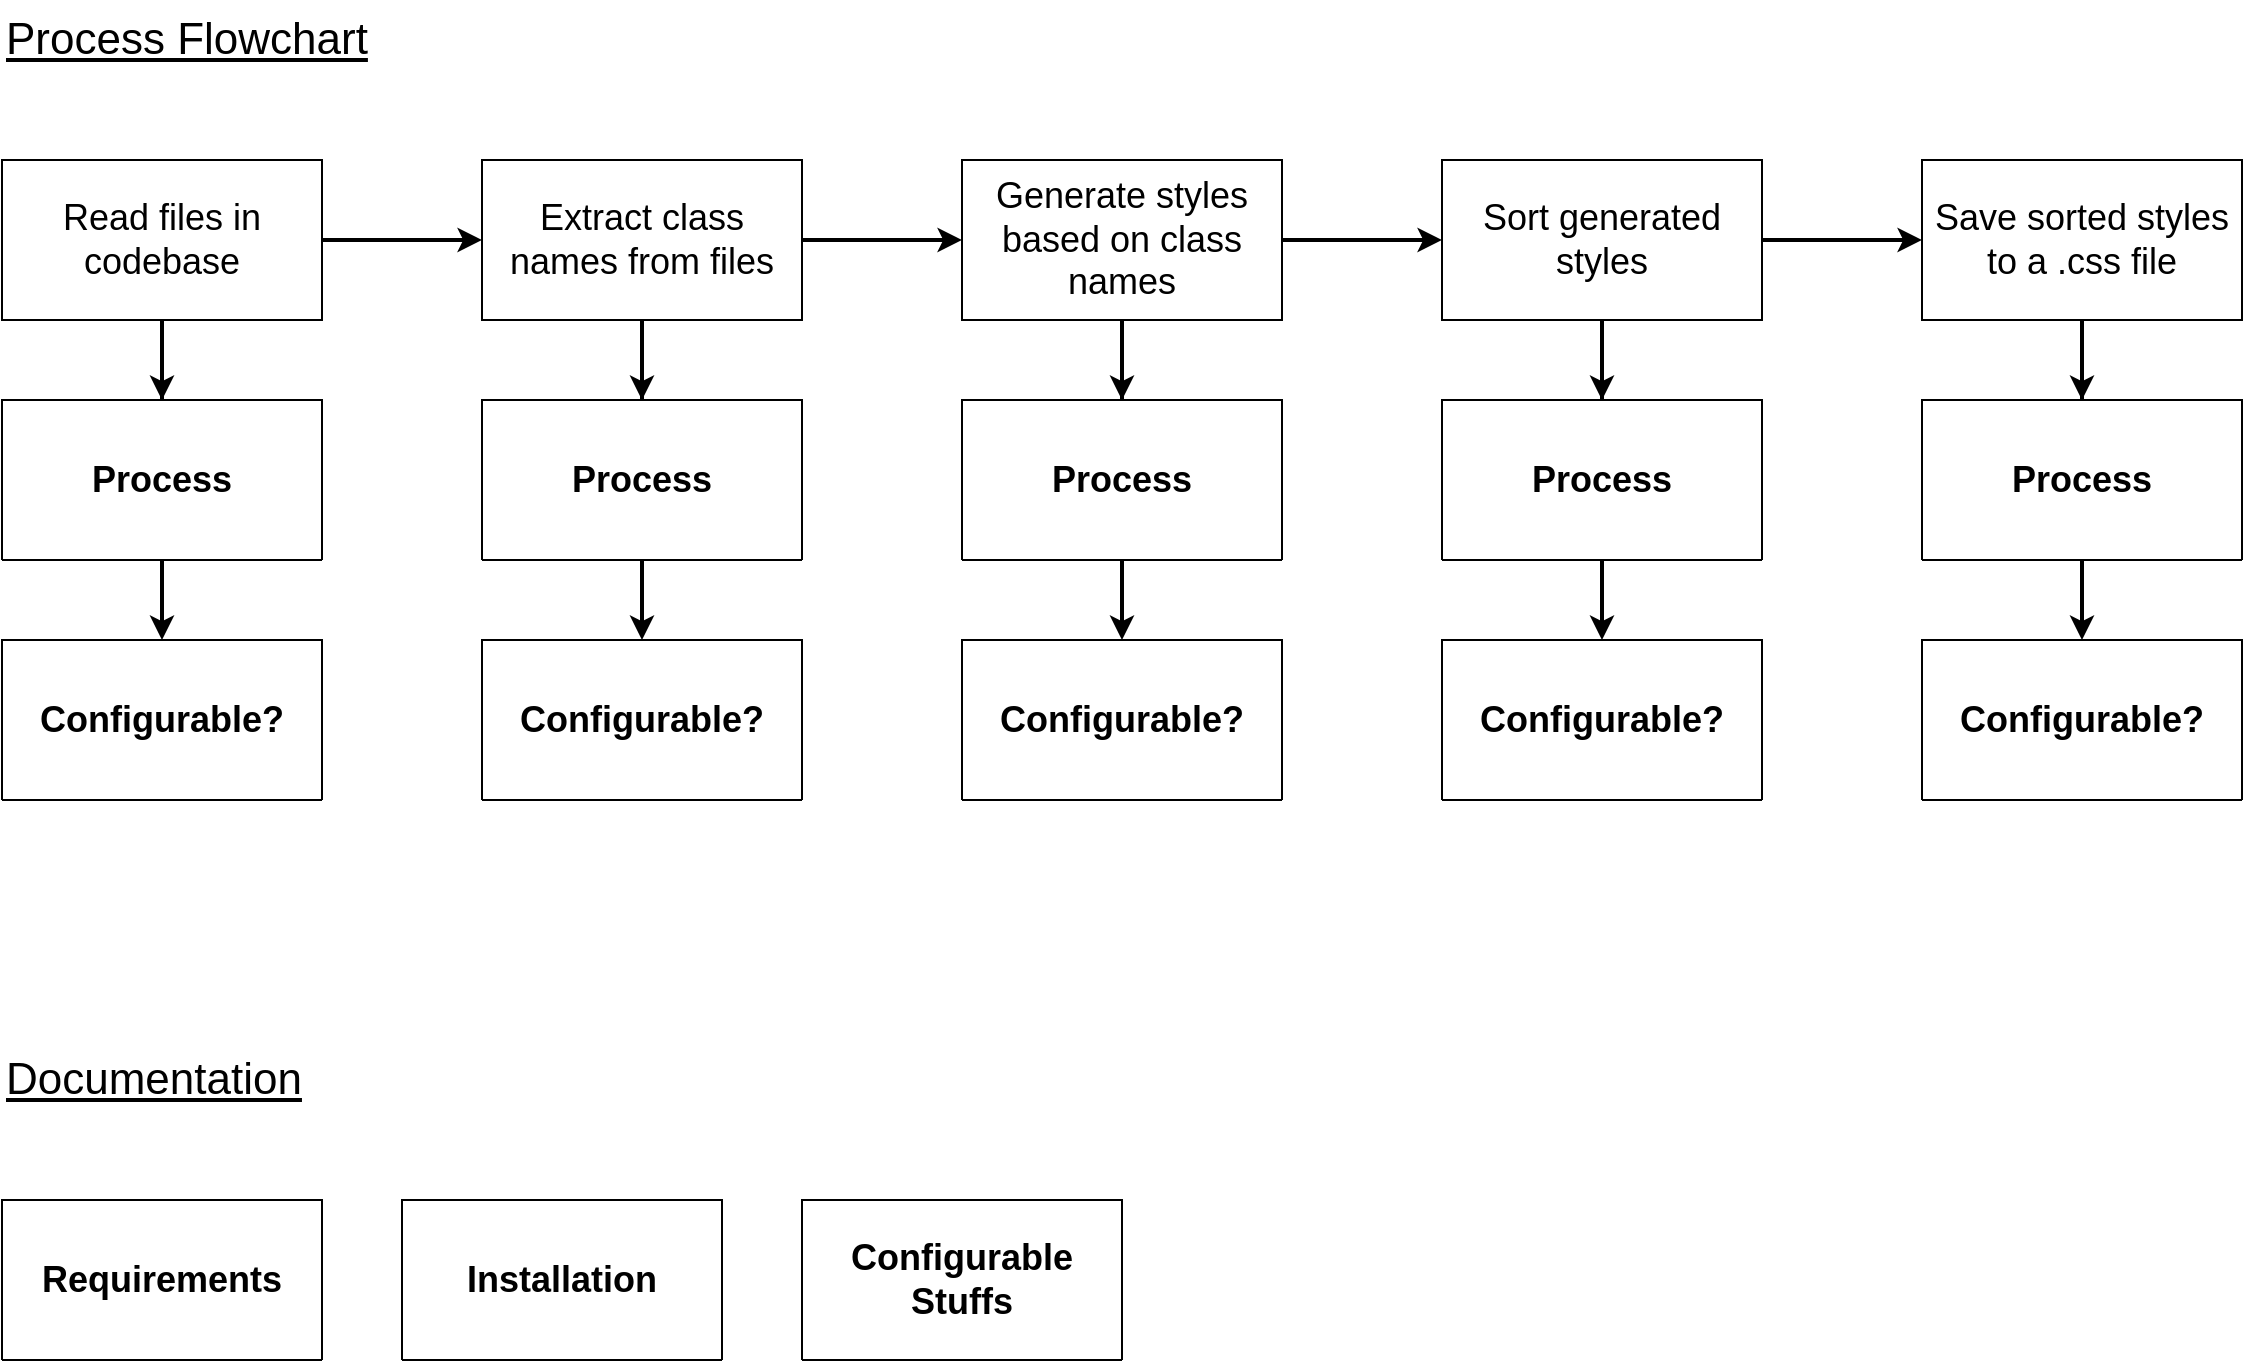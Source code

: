 <mxfile>
    <diagram id="x08ugheSv0ZatPznFa_V" name="General Process">
        <mxGraphModel dx="1228" dy="753" grid="1" gridSize="10" guides="0" tooltips="1" connect="1" arrows="1" fold="1" page="1" pageScale="1" pageWidth="1200" pageHeight="1920" math="0" shadow="0">
            <root>
                <mxCell id="0"/>
                <mxCell id="1" parent="0"/>
                <mxCell id="2" value="Process Flowchart" style="text;html=1;strokeColor=none;fillColor=none;align=left;verticalAlign=middle;rounded=0;fontSize=22;fontStyle=4" parent="1" vertex="1">
                    <mxGeometry x="40" y="40" width="120" height="40" as="geometry"/>
                </mxCell>
                <mxCell id="16" style="edgeStyle=none;html=1;entryX=0.5;entryY=0;entryDx=0;entryDy=0;strokeWidth=2;fontSize=18;exitX=0.5;exitY=1;exitDx=0;exitDy=0;" parent="1" source="3" target="23" edge="1">
                    <mxGeometry relative="1" as="geometry"/>
                </mxCell>
                <mxCell id="33" style="edgeStyle=none;html=1;exitX=0.5;exitY=1;exitDx=0;exitDy=0;entryX=0.5;entryY=0;entryDx=0;entryDy=0;strokeWidth=2;fontSize=18;" parent="1" source="3" target="31" edge="1">
                    <mxGeometry relative="1" as="geometry"/>
                </mxCell>
                <mxCell id="3" value="Read files in codebase" style="rounded=0;whiteSpace=wrap;html=1;fontSize=18;" parent="1" vertex="1">
                    <mxGeometry x="40" y="120" width="160" height="80" as="geometry"/>
                </mxCell>
                <mxCell id="10" style="edgeStyle=none;html=1;entryX=0;entryY=0.5;entryDx=0;entryDy=0;strokeWidth=2;fontSize=18;" parent="1" source="4" target="5" edge="1">
                    <mxGeometry relative="1" as="geometry"/>
                </mxCell>
                <mxCell id="17" style="edgeStyle=none;html=1;entryX=0.5;entryY=0;entryDx=0;entryDy=0;strokeWidth=2;fontSize=18;exitX=0.5;exitY=1;exitDx=0;exitDy=0;" parent="1" source="4" target="22" edge="1">
                    <mxGeometry relative="1" as="geometry">
                        <Array as="points"/>
                    </mxGeometry>
                </mxCell>
                <mxCell id="28" style="edgeStyle=none;html=1;exitX=0.5;exitY=1;exitDx=0;exitDy=0;entryX=0.5;entryY=0;entryDx=0;entryDy=0;strokeWidth=2;fontSize=18;" parent="1" source="4" target="25" edge="1">
                    <mxGeometry relative="1" as="geometry"/>
                </mxCell>
                <mxCell id="4" value="Extract class names from files" style="rounded=0;whiteSpace=wrap;html=1;fontSize=18;" parent="1" vertex="1">
                    <mxGeometry x="280" y="120" width="160" height="80" as="geometry"/>
                </mxCell>
                <mxCell id="11" style="edgeStyle=none;html=1;entryX=0;entryY=0.5;entryDx=0;entryDy=0;strokeWidth=2;fontSize=18;" parent="1" source="5" target="6" edge="1">
                    <mxGeometry relative="1" as="geometry"/>
                </mxCell>
                <mxCell id="15" style="edgeStyle=none;html=1;strokeWidth=2;fontSize=18;entryX=0.5;entryY=0;entryDx=0;entryDy=0;exitX=0.5;exitY=1;exitDx=0;exitDy=0;" parent="1" source="5" target="29" edge="1">
                    <mxGeometry relative="1" as="geometry">
                        <mxPoint x="120" y="440" as="targetPoint"/>
                        <Array as="points"/>
                    </mxGeometry>
                </mxCell>
                <mxCell id="36" style="edgeStyle=none;html=1;exitX=0.5;exitY=1;exitDx=0;exitDy=0;entryX=0.5;entryY=0;entryDx=0;entryDy=0;strokeWidth=2;fontSize=18;" parent="1" source="5" target="34" edge="1">
                    <mxGeometry relative="1" as="geometry"/>
                </mxCell>
                <mxCell id="5" value="Generate styles based on class names" style="rounded=0;whiteSpace=wrap;html=1;fontSize=18;" parent="1" vertex="1">
                    <mxGeometry x="520" y="120" width="160" height="80" as="geometry"/>
                </mxCell>
                <mxCell id="12" style="edgeStyle=none;html=1;entryX=0;entryY=0.5;entryDx=0;entryDy=0;strokeWidth=2;fontSize=18;" parent="1" source="6" target="7" edge="1">
                    <mxGeometry relative="1" as="geometry"/>
                </mxCell>
                <mxCell id="42" style="edgeStyle=none;html=1;exitX=0.5;exitY=1;exitDx=0;exitDy=0;entryX=0.5;entryY=0;entryDx=0;entryDy=0;strokeWidth=2;fontSize=18;" parent="1" source="6" target="40" edge="1">
                    <mxGeometry relative="1" as="geometry"/>
                </mxCell>
                <mxCell id="45" style="edgeStyle=none;html=1;exitX=0.5;exitY=1;exitDx=0;exitDy=0;entryX=0.5;entryY=0;entryDx=0;entryDy=0;strokeWidth=2;fontSize=18;" parent="1" source="6" target="43" edge="1">
                    <mxGeometry relative="1" as="geometry"/>
                </mxCell>
                <mxCell id="6" value="Sort generated styles" style="rounded=0;whiteSpace=wrap;html=1;fontSize=18;" parent="1" vertex="1">
                    <mxGeometry x="760" y="120" width="160" height="80" as="geometry"/>
                </mxCell>
                <mxCell id="48" style="edgeStyle=none;html=1;exitX=0.5;exitY=1;exitDx=0;exitDy=0;entryX=0.5;entryY=0;entryDx=0;entryDy=0;strokeWidth=2;fontSize=18;" parent="1" source="7" target="46" edge="1">
                    <mxGeometry relative="1" as="geometry"/>
                </mxCell>
                <mxCell id="51" style="edgeStyle=none;html=1;exitX=0.5;exitY=1;exitDx=0;exitDy=0;entryX=0.5;entryY=0;entryDx=0;entryDy=0;strokeWidth=2;fontSize=18;" parent="1" source="7" target="49" edge="1">
                    <mxGeometry relative="1" as="geometry"/>
                </mxCell>
                <mxCell id="7" value="Save sorted styles to a .css file" style="rounded=0;whiteSpace=wrap;html=1;fontSize=18;" parent="1" vertex="1">
                    <mxGeometry x="1000" y="120" width="160" height="80" as="geometry"/>
                </mxCell>
                <mxCell id="9" value="" style="endArrow=classic;html=1;fontSize=18;strokeWidth=2;exitX=1;exitY=0.5;exitDx=0;exitDy=0;entryX=0;entryY=0.5;entryDx=0;entryDy=0;" parent="1" source="3" target="4" edge="1">
                    <mxGeometry width="50" height="50" relative="1" as="geometry">
                        <mxPoint x="210" y="170" as="sourcePoint"/>
                        <mxPoint x="240" y="160" as="targetPoint"/>
                    </mxGeometry>
                </mxCell>
                <mxCell id="53" value="Documentation" style="text;html=1;strokeColor=none;fillColor=none;align=left;verticalAlign=middle;rounded=0;fontSize=22;fontStyle=4" parent="1" vertex="1">
                    <mxGeometry x="40" y="560" width="120" height="40" as="geometry"/>
                </mxCell>
                <mxCell id="54" value="Requirements" style="swimlane;whiteSpace=wrap;html=1;fontSize=18;startSize=80;" parent="1" vertex="1" collapsed="1">
                    <mxGeometry x="40" y="640" width="160" height="80" as="geometry">
                        <mxRectangle x="40" y="640" width="160" height="240" as="alternateBounds"/>
                    </mxGeometry>
                </mxCell>
                <mxCell id="55" value="Node.js&lt;br&gt;&lt;br&gt;npm packages:&lt;br&gt;- fast-glob&lt;br&gt;- cssesc&lt;br&gt;- @iconify/utils&lt;br&gt;- @iconify/json" style="rounded=0;whiteSpace=wrap;html=1;fontSize=18;align=left;verticalAlign=top;" parent="54" vertex="1">
                    <mxGeometry y="80" width="160" height="160" as="geometry"/>
                </mxCell>
                <mxCell id="57" value="Configurable Stuffs" style="swimlane;whiteSpace=wrap;html=1;fontSize=18;startSize=80;" parent="1" vertex="1" collapsed="1">
                    <mxGeometry x="440" y="640" width="160" height="80" as="geometry">
                        <mxRectangle x="440" y="640" width="440" height="480" as="alternateBounds"/>
                    </mxGeometry>
                </mxCell>
                <mxCell id="58" value="line 18 - const files - Defines the glob patterns to grab specific files&lt;br&gt;&lt;br&gt;line 193 - const shortcuts - Defines shortcuts to set multiple rules with just one class name&lt;br&gt;&lt;br&gt;line 321 to 358 - each logical section of code - Defines the rules to generate CSS styles&lt;br&gt;&lt;br&gt;line 374 - const layers - Defines layers and their order for sorting the generated CSS styles&lt;br&gt;&lt;br&gt;line 411 to 423 - each if statement - Defines special sorting cases to amend issues caused by the default sorting behavior when sorting by selectors&lt;br&gt;&lt;br&gt;line 435 - const outputFilePath - Defines the filepath to write the sorted CSS styles to" style="rounded=0;whiteSpace=wrap;html=1;fontSize=18;align=left;verticalAlign=top;" parent="57" vertex="1">
                    <mxGeometry y="80" width="440" height="400" as="geometry"/>
                </mxCell>
                <mxCell id="59" value="Installation" style="swimlane;whiteSpace=wrap;html=1;fontSize=18;startSize=80;" parent="1" vertex="1" collapsed="1">
                    <mxGeometry x="240" y="640" width="160" height="80" as="geometry">
                        <mxRectangle x="240" y="640" width="400" height="400" as="alternateBounds"/>
                    </mxGeometry>
                </mxCell>
                <mxCell id="60" value="Set up your project like you normally would&lt;br&gt;&lt;br&gt;Install npm packages specified in Requirements&lt;br&gt;&lt;br&gt;Extract to &amp;lt;project root&amp;gt;/&amp;lt;new folder&amp;gt;&lt;br&gt;&lt;br&gt;Modify package.json:&lt;br&gt;- Define a new command with the value &quot;node ./&amp;lt;new folder&amp;gt;/&amp;lt;no name yet&amp;gt;.css&quot;&lt;br&gt;&lt;br&gt;- Define new &quot;pre&quot; commands with the value &quot;npm run &amp;lt;new command&amp;gt;&quot; so that the CSS will be generated first before building your project" style="rounded=0;whiteSpace=wrap;html=1;fontSize=18;align=left;verticalAlign=top;" parent="59" vertex="1">
                    <mxGeometry y="80" width="400" height="320" as="geometry"/>
                </mxCell>
                <mxCell id="49" value="Configurable?" style="swimlane;whiteSpace=wrap;html=1;fontSize=18;startSize=80;" parent="1" vertex="1" collapsed="1">
                    <mxGeometry x="1000" y="360" width="160" height="80" as="geometry">
                        <mxRectangle x="1000" y="360" width="160" height="160" as="alternateBounds"/>
                    </mxGeometry>
                </mxCell>
                <mxCell id="50" value="No" style="rounded=0;whiteSpace=wrap;html=1;fontSize=18;align=left;verticalAlign=top;" parent="49" vertex="1">
                    <mxGeometry y="80" width="160" height="80" as="geometry"/>
                </mxCell>
                <mxCell id="43" value="Configurable?" style="swimlane;whiteSpace=wrap;html=1;fontSize=18;startSize=80;" parent="1" vertex="1" collapsed="1">
                    <mxGeometry x="760" y="360" width="160" height="80" as="geometry">
                        <mxRectangle x="760" y="360" width="280" height="240" as="alternateBounds"/>
                    </mxGeometry>
                </mxCell>
                <mxCell id="44" value="Yes&lt;br&gt;&lt;br&gt;Layers array in the object&lt;br&gt;&lt;br&gt;But special case sorting requires writing the logic yourself" style="rounded=0;whiteSpace=wrap;html=1;fontSize=18;align=left;verticalAlign=top;" parent="43" vertex="1">
                    <mxGeometry y="80" width="280" height="160" as="geometry"/>
                </mxCell>
                <mxCell id="34" value="Configurable?" style="swimlane;whiteSpace=wrap;html=1;fontSize=18;startSize=80;" parent="1" vertex="1" collapsed="1">
                    <mxGeometry x="520" y="360" width="160" height="80" as="geometry">
                        <mxRectangle x="520" y="360" width="200" height="240" as="alternateBounds"/>
                    </mxGeometry>
                </mxCell>
                <mxCell id="35" value="Yes&lt;br&gt;&lt;br&gt;Shortcuts, rules&lt;br&gt;&lt;br&gt;As for variants, it looks like you have to write the logic yourself" style="rounded=0;whiteSpace=wrap;html=1;fontSize=18;align=left;verticalAlign=top;" parent="34" vertex="1">
                    <mxGeometry y="80" width="200" height="160" as="geometry"/>
                </mxCell>
                <mxCell id="25" value="Configurable?" style="swimlane;whiteSpace=wrap;html=1;fontSize=18;startSize=80;" parent="1" vertex="1" collapsed="1">
                    <mxGeometry x="280" y="360" width="160" height="80" as="geometry">
                        <mxRectangle x="280" y="360" width="160" height="200" as="alternateBounds"/>
                    </mxGeometry>
                </mxCell>
                <mxCell id="26" value="No&lt;br&gt;&lt;br&gt;Basically need to write your own extraction logic" style="rounded=0;whiteSpace=wrap;html=1;fontSize=18;align=left;verticalAlign=top;" parent="25" vertex="1">
                    <mxGeometry y="80" width="160" height="120" as="geometry"/>
                </mxCell>
                <mxCell id="23" value="Configurable?" style="swimlane;whiteSpace=wrap;html=1;fontSize=18;startSize=80;" parent="1" vertex="1" collapsed="1">
                    <mxGeometry x="40" y="360" width="160" height="80" as="geometry">
                        <mxRectangle x="40" y="360" width="160" height="170" as="alternateBounds"/>
                    </mxGeometry>
                </mxCell>
                <mxCell id="13" value="Yes&lt;br&gt;&lt;br&gt;Glob patterns" style="rounded=0;whiteSpace=wrap;html=1;fontSize=18;align=left;verticalAlign=top;" parent="23" vertex="1">
                    <mxGeometry y="80" width="160" height="90" as="geometry"/>
                </mxCell>
                <mxCell id="46" value="Process" style="swimlane;whiteSpace=wrap;html=1;fontSize=18;startSize=80;" parent="1" vertex="1" collapsed="1">
                    <mxGeometry x="1000" y="240" width="160" height="80" as="geometry">
                        <mxRectangle x="1000" y="480" width="360" height="440" as="alternateBounds"/>
                    </mxGeometry>
                </mxCell>
                <mxCell id="47" value="Create a new string&lt;br&gt;&lt;br&gt;Then for each layer array, add a CSS comment for the layer to the string&lt;br&gt;&lt;br&gt;Then for each rule in layer array&lt;br&gt;&lt;br&gt;if isShortcut is true, build merged selectors (by checking current selector with the next selector)&lt;br&gt;&lt;br&gt;if false, build selectors individually&lt;br&gt;&lt;br&gt;Finally, write the fully built string to a file&lt;br&gt;&lt;br&gt;(Used a file stream instead)" style="rounded=0;whiteSpace=wrap;html=1;fontSize=18;align=left;verticalAlign=top;" parent="46" vertex="1">
                    <mxGeometry y="80" width="360" height="360" as="geometry"/>
                </mxCell>
                <mxCell id="40" value="Process" style="swimlane;whiteSpace=wrap;html=1;fontSize=18;startSize=80;" parent="1" vertex="1" collapsed="1">
                    <mxGeometry x="760" y="240" width="160" height="80" as="geometry">
                        <mxRectangle x="760" y="240" width="400" height="440" as="alternateBounds"/>
                    </mxGeometry>
                </mxCell>
                <mxCell id="41" value="There will be 2 sorts, first by layers, then by selector length (to handle variant specificity)&lt;br&gt;&lt;br&gt;Define an object of arrays of strings containing the order of layers, from top to bottom, each property is set to an empty array&lt;br&gt;&lt;br&gt;Then check the layer property of each object, if it matches, push it into the array&lt;br&gt;&lt;br&gt;Then sort the each layer array by extracting a part of the selector and counting its length, it should not extract the pseudos&lt;br&gt;(Not sure if this is a good way to sort by variants)&lt;br&gt;(Decided to use localeCompare(), then sort again but it handles special cases)" style="rounded=0;whiteSpace=wrap;html=1;fontSize=18;align=left;verticalAlign=top;" parent="40" vertex="1">
                    <mxGeometry y="80" width="400" height="360" as="geometry"/>
                </mxCell>
                <mxCell id="29" value="Process" style="swimlane;whiteSpace=wrap;html=1;fontSize=18;startSize=80;" parent="1" vertex="1" collapsed="1">
                    <mxGeometry x="520" y="240" width="160" height="80" as="geometry">
                        <mxRectangle x="520" y="240" width="840" height="1560" as="alternateBounds"/>
                    </mxGeometry>
                </mxCell>
                <mxCell id="18" value="The extracted class names can be either a shortcut or a rule&lt;br&gt;&lt;br&gt;A shortcut is a replacement of writing a bunch of rules&lt;br&gt;A rule is what decides the style to generate&lt;br&gt;&lt;br&gt;So need to check for shortcuts first, before checking for rules&lt;br&gt;&lt;br&gt;Start by making an array for storing objects with these properties:&lt;br&gt;- className - It's the same one from extracted class names&lt;br&gt;- isShortcut - A flag&lt;br&gt;- layer - Used to sort the styles by layers&lt;br&gt;- rules - An array of strings, used by shortcuts to populate the rules it replaces, rules by themselves are simply copied into it&lt;br&gt;- variantTransformations - An array of arrays of functions, used in storing variant transformations, to be applied to rules when generating style (wait, this feels not needed)&lt;br&gt;- generatedStyles - An array of objects with selector and body properties, done so to allow style merging&lt;br&gt;&lt;br&gt;Then define an object of shortcut definitions, key is the shortcut, value is the rules it replaces&lt;br&gt;&lt;br&gt;Then for each class name, check if it matches a shortcut, then add the value to the rules property of the object, then set layer property&lt;br&gt;&lt;br&gt;Now every class has an array of rules, this array will be used to generate styles&lt;br&gt;&lt;br&gt;But rules might contain variants, to apply combinators and pseudos&lt;br&gt;&lt;br&gt;In order to handle this, a formal syntax of the rule is required, this is what I came up with:&lt;br&gt;&amp;lt;variant(s)&amp;gt;?&amp;lt;rule&amp;gt;&lt;br&gt;&lt;br&gt;Which means for each rule, need to check for variants first, before the rule itself&lt;br&gt;&lt;br&gt;Variants:&lt;br&gt;_ - Descendant combinator&lt;br&gt;~ - Sibling combinator&lt;br&gt;&amp;gt; - Child combinator&lt;br&gt;+ - Adjacent combinator&lt;br&gt;| - Namespace combinator&lt;br&gt;: - Pseudo-class&lt;br&gt;:: - Pseudo-element&lt;br&gt;&lt;br&gt;Not sure about ID, class, and attibute selectors&lt;br&gt;&lt;br&gt;Start by extract the variants portion&lt;br&gt;&lt;br&gt;If it's not empty, proceed to check the portion&lt;br&gt;&lt;br&gt;If portion starts with &amp;lt;insert variant representation character&amp;gt;, then add the &amp;lt;appropriate vairant transformation&amp;gt; to the array, remove the matched variant from the portion, then recheck portion&lt;br&gt;&lt;br&gt;The array should be empty if the rule has no variants&lt;br&gt;&lt;br&gt;(This can be remade to create, escape and store to the selector property)&lt;br&gt;&lt;br&gt;Finally, now is the time to check each rule in the rule array of each object&lt;br&gt;&lt;br&gt;There's 2 rule that I'm using&lt;br&gt;- icon_&amp;lt;collection-name&amp;gt;_&amp;lt;icon-name&amp;gt; - This is for using Iconify's pure CSS icons&lt;br&gt;- &amp;lt;property-name&amp;gt;:&amp;lt;value_or_values&amp;gt; - Almost identical to CSS' syntax, but spaces in &amp;lt;value_or_values&amp;gt; are replaced with underscores&lt;br&gt;&lt;br&gt;Rules are placed from more specific to more generic&lt;br&gt;&lt;br&gt;If the rule match a rule syntax, perform the rule syntax's operation, then apply variants, then add to style property of object, then set the layer property if isShortcut is false&lt;br&gt;&lt;br&gt;(This can be remade to just perform the rule syntax's operation and store to the body property, then set the layer property)" style="rounded=0;whiteSpace=wrap;html=1;fontSize=18;align=left;verticalAlign=top;" parent="29" vertex="1">
                    <mxGeometry y="80" width="840" height="1480" as="geometry"/>
                </mxCell>
                <mxCell id="22" value="Process" style="swimlane;whiteSpace=wrap;html=1;fontSize=18;startSize=80;" parent="1" vertex="1" collapsed="1">
                    <mxGeometry x="280" y="240" width="160" height="80" as="geometry">
                        <mxRectangle x="280" y="240" width="400" height="440" as="alternateBounds"/>
                    </mxGeometry>
                </mxCell>
                <mxCell id="14" value="Match starting HTML tags in file&lt;br&gt;&lt;br&gt;Then match for the class attribute in the tag&lt;br&gt;&lt;br&gt;Then check what wraps the value of class attribute&lt;br&gt;&lt;br&gt;If {}, match for ``, '' and &quot;&quot;, then extract space-seperated class names in '' and &quot;&quot;, then recheck ``&lt;br&gt;&lt;br&gt;If ``, match for {}, extract space-seperated class names in ``, then recheck {}&lt;br&gt;&lt;br&gt;If '' or &quot;&quot;, extract space-seperated class names in '' or &quot;&quot;" style="rounded=0;whiteSpace=wrap;html=1;fontSize=18;align=left;verticalAlign=top;" parent="22" vertex="1">
                    <mxGeometry y="80" width="400" height="360" as="geometry"/>
                </mxCell>
                <mxCell id="31" value="Process" style="swimlane;whiteSpace=wrap;html=1;fontSize=18;startSize=80;" parent="1" vertex="1" collapsed="1">
                    <mxGeometry x="40" y="240" width="160" height="80" as="geometry">
                        <mxRectangle x="40" y="480" width="200" height="200" as="alternateBounds"/>
                    </mxGeometry>
                </mxCell>
                <mxCell id="32" value="Define glob patterns&lt;br&gt;&lt;br&gt;Then glob the files&lt;br&gt;&lt;br&gt;Then read the files" style="rounded=0;whiteSpace=wrap;html=1;fontSize=18;align=left;verticalAlign=top;" parent="31" vertex="1">
                    <mxGeometry y="80" width="200" height="120" as="geometry"/>
                </mxCell>
            </root>
        </mxGraphModel>
    </diagram>
    <diagram id="sbc64DdEYKdtM9Afcf2m" name="Archived">
        <mxGraphModel dx="982" dy="602" grid="1" gridSize="10" guides="1" tooltips="1" connect="1" arrows="1" fold="1" page="1" pageScale="1" pageWidth="1200" pageHeight="1920" math="0" shadow="0">
            <root>
                <mxCell id="0"/>
                <mxCell id="1" parent="0"/>
                <mxCell id="0h5pCzQgbhbjylbBB7HQ-1" value="&lt;div style=&quot;color: rgb(204, 204, 204); background-color: rgb(31, 31, 31); font-family: &amp;quot;Cascadia Code&amp;quot;, Consolas, &amp;quot;Courier New&amp;quot;, monospace, Consolas, &amp;quot;Courier New&amp;quot;, monospace; font-size: 18px; line-height: 24px;&quot;&gt;&lt;div&gt;&lt;span style=&quot;color: #6a9955;&quot;&gt;// Generate styles based on the extracted class names&lt;/span&gt;&lt;/div&gt;&lt;div&gt;&lt;span style=&quot;color: #6a9955;&quot;&gt;// ===&lt;/span&gt;&lt;/div&gt;&lt;div&gt;&lt;span style=&quot;color: #6a9955;&quot;&gt;// Each regex has implied specificity&lt;/span&gt;&lt;/div&gt;&lt;div&gt;&lt;span style=&quot;color: #6a9955;&quot;&gt;// The more specific regex should be placed higher on the if else if chain&lt;/span&gt;&lt;/div&gt;&lt;div&gt;&lt;span style=&quot;color: #6a9955;&quot;&gt;// Note: strings are treated as regex by string.match()&lt;/span&gt;&lt;/div&gt;&lt;br&gt;&lt;div&gt;&lt;span style=&quot;color: #6a9955;&quot;&gt;// Need to figure out:&lt;/span&gt;&lt;/div&gt;&lt;div&gt;&lt;span style=&quot;color: #6a9955;&quot;&gt;// Shortcuts - replace the shortcut with class names in extractedClassNames beforehand&lt;/span&gt;&lt;/div&gt;&lt;div&gt;&lt;span style=&quot;color: #6a9955;&quot;&gt;// Layers - Ganerate an object to store information of the style generated&lt;/span&gt;&lt;/div&gt;&lt;div&gt;&lt;span style=&quot;color: #6a9955;&quot;&gt;// Variants - Combinators, pseudo-classes, and pseudo-elements&lt;/span&gt;&lt;/div&gt;&lt;div&gt;&lt;span style=&quot;color: #6a9955;&quot;&gt;// Merging? - This makes more sense with shortcuts&lt;/span&gt;&lt;/div&gt;&lt;div&gt;&lt;span style=&quot;color: #6a9955;&quot;&gt;// Sorting the generated styles - Sort by layers first, then what?&lt;/span&gt;&lt;/div&gt;&lt;div&gt;&lt;span style=&quot;color: #6a9955;&quot;&gt;// Maybe count the number of variants in the style and sort based on that?&lt;/span&gt;&lt;/div&gt;&lt;br&gt;&lt;div&gt;&lt;span style=&quot;color: #6a9955;&quot;&gt;// Add support for Iconify&lt;/span&gt;&lt;/div&gt;&lt;/div&gt;" style="text;html=1;strokeColor=none;fillColor=none;align=left;verticalAlign=top;rounded=0;" vertex="1" parent="1">
                    <mxGeometry x="40" y="40" width="200" height="40" as="geometry"/>
                </mxCell>
            </root>
        </mxGraphModel>
    </diagram>
</mxfile>
